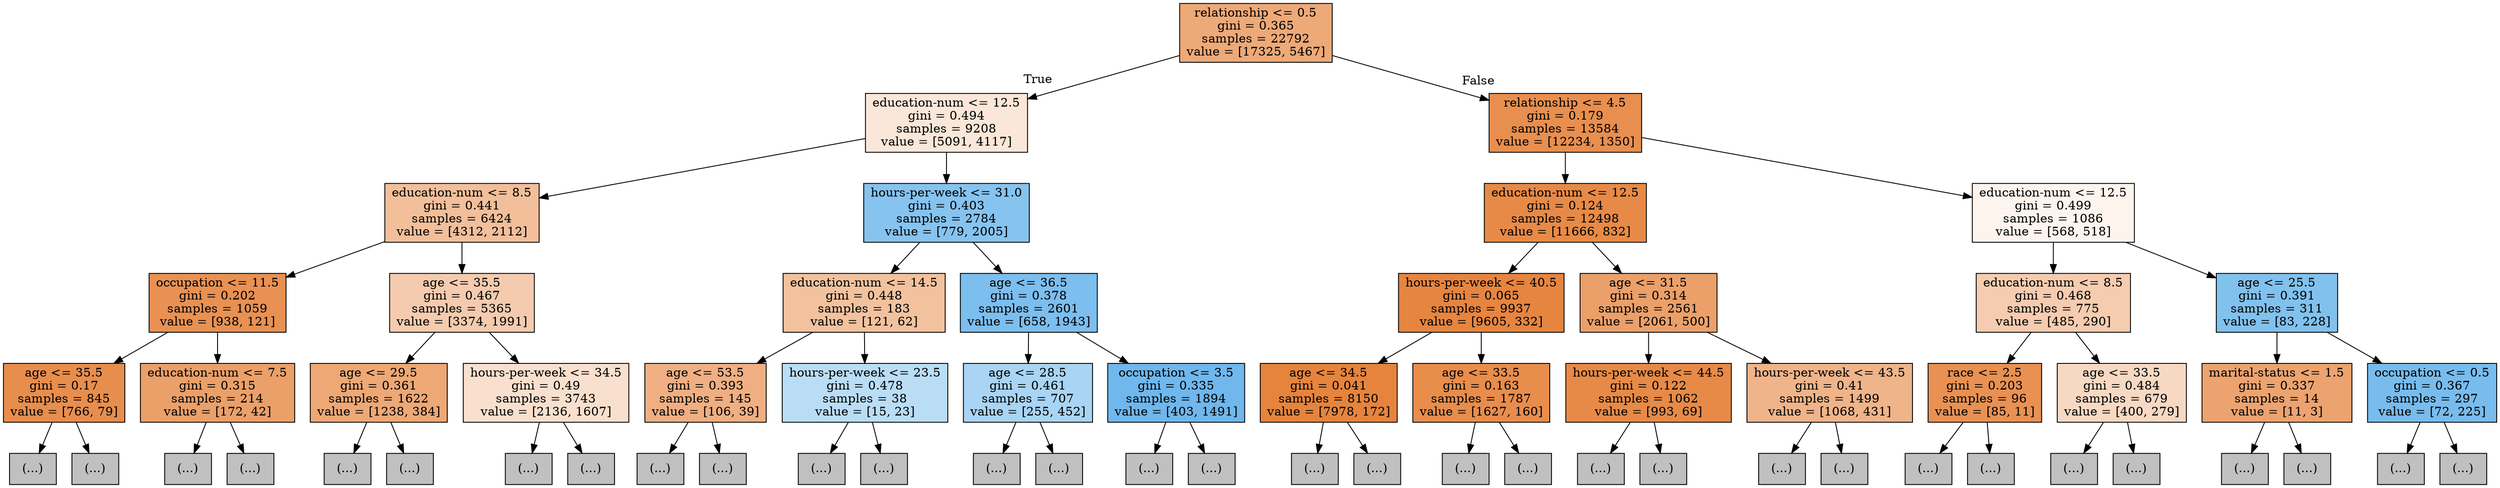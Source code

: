 digraph Tree {
node [shape=box, style="filled", color="black"] ;
0 [label="relationship <= 0.5\ngini = 0.365\nsamples = 22792\nvalue = [17325, 5467]", fillcolor="#eda977"] ;
1 [label="education-num <= 12.5\ngini = 0.494\nsamples = 9208\nvalue = [5091, 4117]", fillcolor="#fae7d9"] ;
0 -> 1 [labeldistance=2.5, labelangle=45, headlabel="True"] ;
2 [label="education-num <= 8.5\ngini = 0.441\nsamples = 6424\nvalue = [4312, 2112]", fillcolor="#f2bf9a"] ;
1 -> 2 ;
3 [label="occupation <= 11.5\ngini = 0.202\nsamples = 1059\nvalue = [938, 121]", fillcolor="#e89153"] ;
2 -> 3 ;
4 [label="age <= 35.5\ngini = 0.17\nsamples = 845\nvalue = [766, 79]", fillcolor="#e88e4d"] ;
3 -> 4 ;
5 [label="(...)", fillcolor="#C0C0C0"] ;
4 -> 5 ;
50 [label="(...)", fillcolor="#C0C0C0"] ;
4 -> 50 ;
313 [label="education-num <= 7.5\ngini = 0.315\nsamples = 214\nvalue = [172, 42]", fillcolor="#eba069"] ;
3 -> 313 ;
314 [label="(...)", fillcolor="#C0C0C0"] ;
313 -> 314 ;
409 [label="(...)", fillcolor="#C0C0C0"] ;
313 -> 409 ;
428 [label="age <= 35.5\ngini = 0.467\nsamples = 5365\nvalue = [3374, 1991]", fillcolor="#f4cbae"] ;
2 -> 428 ;
429 [label="age <= 29.5\ngini = 0.361\nsamples = 1622\nvalue = [1238, 384]", fillcolor="#eda876"] ;
428 -> 429 ;
430 [label="(...)", fillcolor="#C0C0C0"] ;
429 -> 430 ;
797 [label="(...)", fillcolor="#C0C0C0"] ;
429 -> 797 ;
1474 [label="hours-per-week <= 34.5\ngini = 0.49\nsamples = 3743\nvalue = [2136, 1607]", fillcolor="#f9e0ce"] ;
428 -> 1474 ;
1475 [label="(...)", fillcolor="#C0C0C0"] ;
1474 -> 1475 ;
1628 [label="(...)", fillcolor="#C0C0C0"] ;
1474 -> 1628 ;
4407 [label="hours-per-week <= 31.0\ngini = 0.403\nsamples = 2784\nvalue = [779, 2005]", fillcolor="#86c3ef"] ;
1 -> 4407 ;
4408 [label="education-num <= 14.5\ngini = 0.448\nsamples = 183\nvalue = [121, 62]", fillcolor="#f2c29e"] ;
4407 -> 4408 ;
4409 [label="age <= 53.5\ngini = 0.393\nsamples = 145\nvalue = [106, 39]", fillcolor="#efaf82"] ;
4408 -> 4409 ;
4410 [label="(...)", fillcolor="#C0C0C0"] ;
4409 -> 4410 ;
4437 [label="(...)", fillcolor="#C0C0C0"] ;
4409 -> 4437 ;
4500 [label="hours-per-week <= 23.5\ngini = 0.478\nsamples = 38\nvalue = [15, 23]", fillcolor="#baddf6"] ;
4408 -> 4500 ;
4501 [label="(...)", fillcolor="#C0C0C0"] ;
4500 -> 4501 ;
4520 [label="(...)", fillcolor="#C0C0C0"] ;
4500 -> 4520 ;
4533 [label="age <= 36.5\ngini = 0.378\nsamples = 2601\nvalue = [658, 1943]", fillcolor="#7cbeee"] ;
4407 -> 4533 ;
4534 [label="age <= 28.5\ngini = 0.461\nsamples = 707\nvalue = [255, 452]", fillcolor="#a9d4f4"] ;
4533 -> 4534 ;
4535 [label="(...)", fillcolor="#C0C0C0"] ;
4534 -> 4535 ;
4670 [label="(...)", fillcolor="#C0C0C0"] ;
4534 -> 4670 ;
5129 [label="occupation <= 3.5\ngini = 0.335\nsamples = 1894\nvalue = [403, 1491]", fillcolor="#6fb7ec"] ;
4533 -> 5129 ;
5130 [label="(...)", fillcolor="#C0C0C0"] ;
5129 -> 5130 ;
5297 [label="(...)", fillcolor="#C0C0C0"] ;
5129 -> 5297 ;
6338 [label="relationship <= 4.5\ngini = 0.179\nsamples = 13584\nvalue = [12234, 1350]", fillcolor="#e88f4f"] ;
0 -> 6338 [labeldistance=2.5, labelangle=-45, headlabel="False"] ;
6339 [label="education-num <= 12.5\ngini = 0.124\nsamples = 12498\nvalue = [11666, 832]", fillcolor="#e78a47"] ;
6338 -> 6339 ;
6340 [label="hours-per-week <= 40.5\ngini = 0.065\nsamples = 9937\nvalue = [9605, 332]", fillcolor="#e68540"] ;
6339 -> 6340 ;
6341 [label="age <= 34.5\ngini = 0.041\nsamples = 8150\nvalue = [7978, 172]", fillcolor="#e6843d"] ;
6340 -> 6341 ;
6342 [label="(...)", fillcolor="#C0C0C0"] ;
6341 -> 6342 ;
6555 [label="(...)", fillcolor="#C0C0C0"] ;
6341 -> 6555 ;
7192 [label="age <= 33.5\ngini = 0.163\nsamples = 1787\nvalue = [1627, 160]", fillcolor="#e88d4c"] ;
6340 -> 7192 ;
7193 [label="(...)", fillcolor="#C0C0C0"] ;
7192 -> 7193 ;
7366 [label="(...)", fillcolor="#C0C0C0"] ;
7192 -> 7366 ;
7737 [label="age <= 31.5\ngini = 0.314\nsamples = 2561\nvalue = [2061, 500]", fillcolor="#eba069"] ;
6339 -> 7737 ;
7738 [label="hours-per-week <= 44.5\ngini = 0.122\nsamples = 1062\nvalue = [993, 69]", fillcolor="#e78a47"] ;
7737 -> 7738 ;
7739 [label="(...)", fillcolor="#C0C0C0"] ;
7738 -> 7739 ;
7890 [label="(...)", fillcolor="#C0C0C0"] ;
7738 -> 7890 ;
8063 [label="hours-per-week <= 43.5\ngini = 0.41\nsamples = 1499\nvalue = [1068, 431]", fillcolor="#efb489"] ;
7737 -> 8063 ;
8064 [label="(...)", fillcolor="#C0C0C0"] ;
8063 -> 8064 ;
8617 [label="(...)", fillcolor="#C0C0C0"] ;
8063 -> 8617 ;
9032 [label="education-num <= 12.5\ngini = 0.499\nsamples = 1086\nvalue = [568, 518]", fillcolor="#fdf4ee"] ;
6338 -> 9032 ;
9033 [label="education-num <= 8.5\ngini = 0.468\nsamples = 775\nvalue = [485, 290]", fillcolor="#f5ccaf"] ;
9032 -> 9033 ;
9034 [label="race <= 2.5\ngini = 0.203\nsamples = 96\nvalue = [85, 11]", fillcolor="#e89153"] ;
9033 -> 9034 ;
9035 [label="(...)", fillcolor="#C0C0C0"] ;
9034 -> 9035 ;
9052 [label="(...)", fillcolor="#C0C0C0"] ;
9034 -> 9052 ;
9069 [label="age <= 33.5\ngini = 0.484\nsamples = 679\nvalue = [400, 279]", fillcolor="#f7d9c3"] ;
9033 -> 9069 ;
9070 [label="(...)", fillcolor="#C0C0C0"] ;
9069 -> 9070 ;
9225 [label="(...)", fillcolor="#C0C0C0"] ;
9069 -> 9225 ;
9586 [label="age <= 25.5\ngini = 0.391\nsamples = 311\nvalue = [83, 228]", fillcolor="#81c1ee"] ;
9032 -> 9586 ;
9587 [label="marital-status <= 1.5\ngini = 0.337\nsamples = 14\nvalue = [11, 3]", fillcolor="#eca36f"] ;
9586 -> 9587 ;
9588 [label="(...)", fillcolor="#C0C0C0"] ;
9587 -> 9588 ;
9589 [label="(...)", fillcolor="#C0C0C0"] ;
9587 -> 9589 ;
9600 [label="occupation <= 0.5\ngini = 0.367\nsamples = 297\nvalue = [72, 225]", fillcolor="#78bced"] ;
9586 -> 9600 ;
9601 [label="(...)", fillcolor="#C0C0C0"] ;
9600 -> 9601 ;
9620 [label="(...)", fillcolor="#C0C0C0"] ;
9600 -> 9620 ;
}